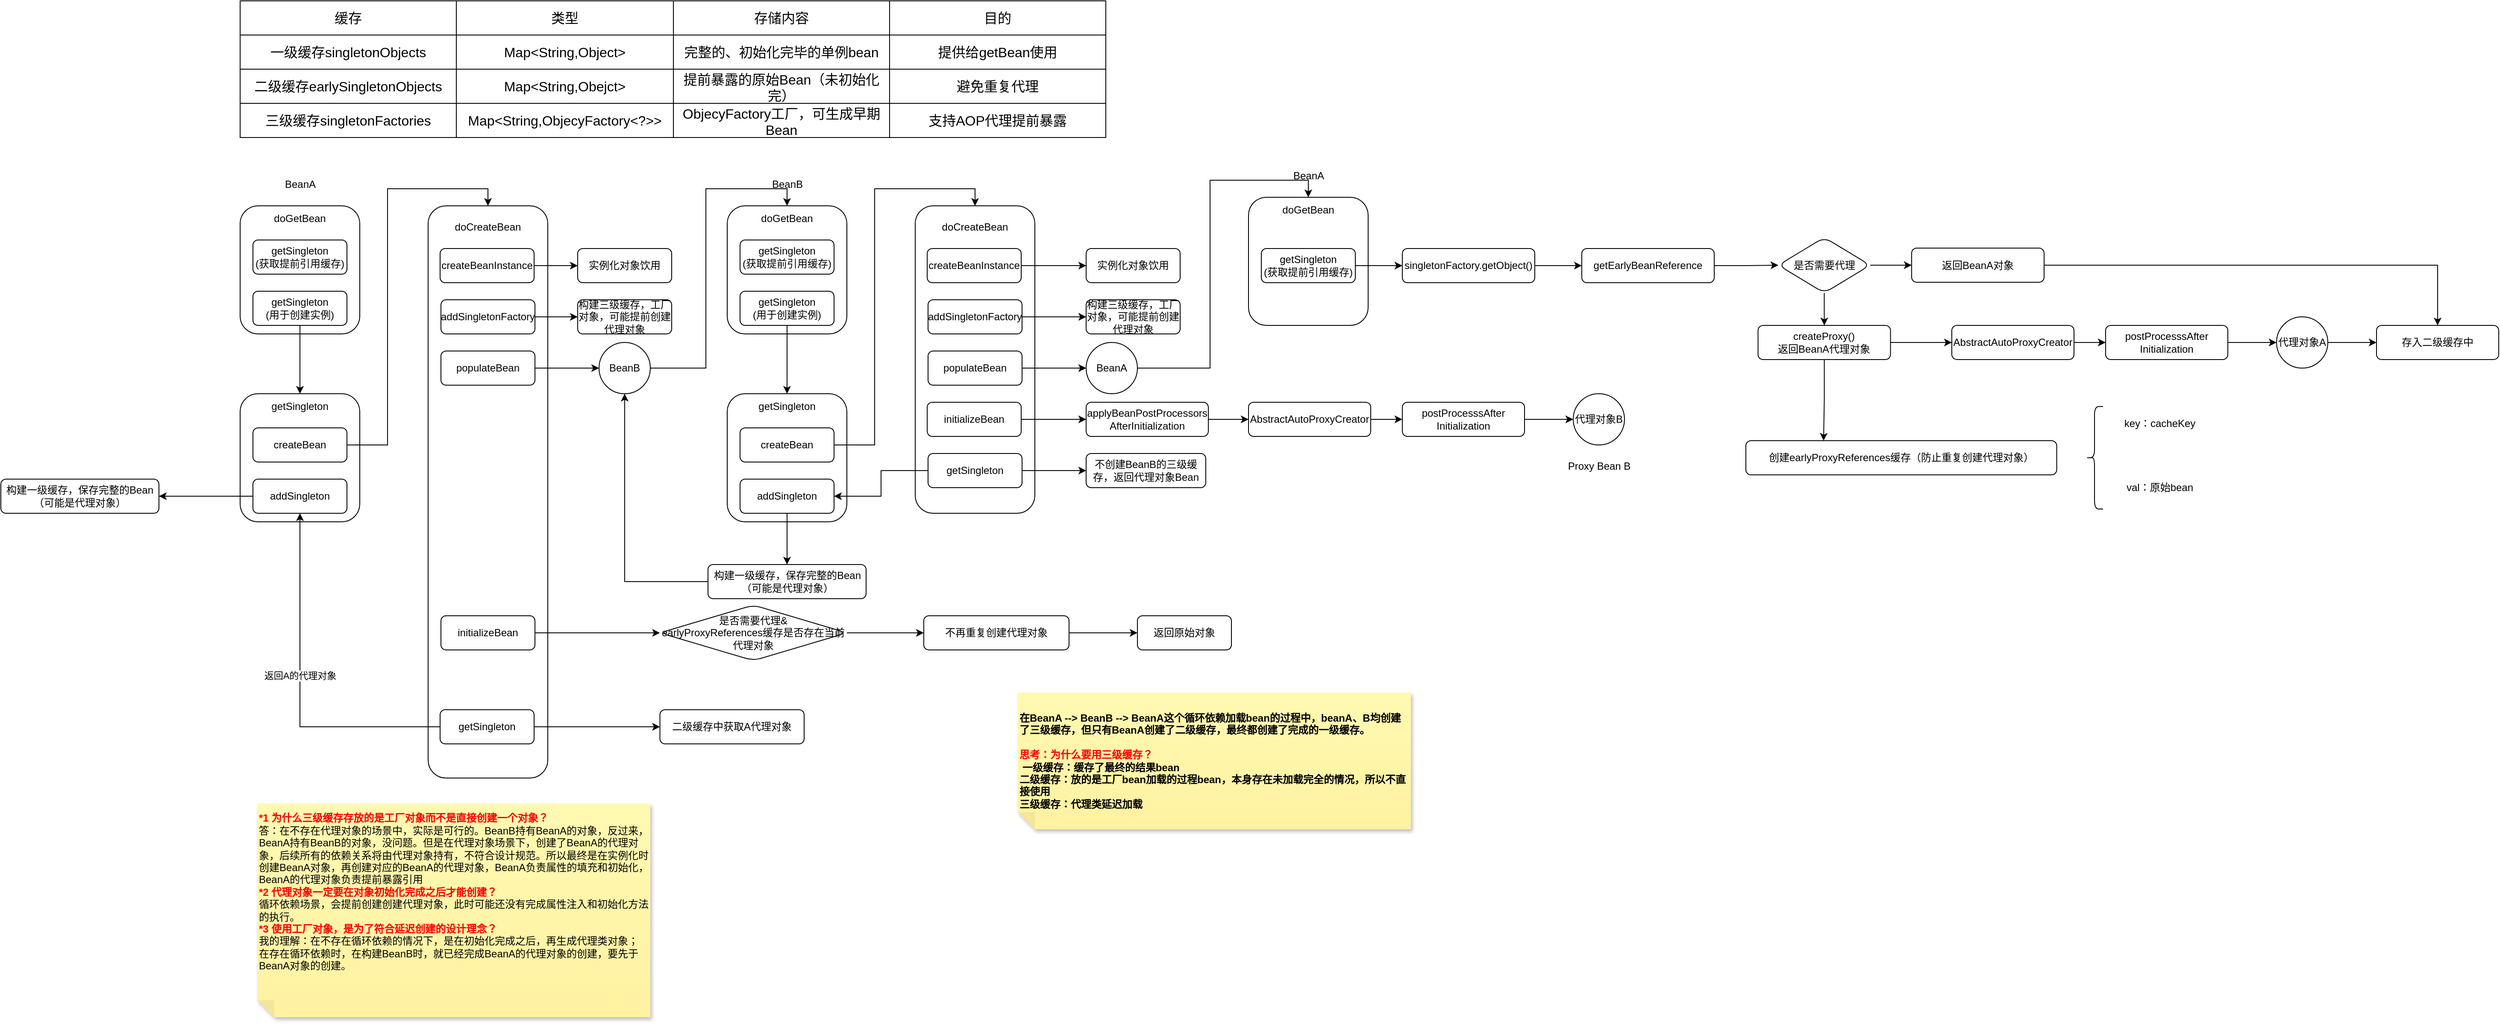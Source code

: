 <mxfile version="28.2.5">
  <diagram name="第 1 页" id="MxYUveqEEsxZKa1ENbec">
    <mxGraphModel dx="2929" dy="2547" grid="1" gridSize="10" guides="1" tooltips="1" connect="1" arrows="1" fold="1" page="1" pageScale="1" pageWidth="827" pageHeight="1169" math="0" shadow="0">
      <root>
        <mxCell id="0" />
        <mxCell id="1" parent="0" />
        <mxCell id="NbnKHTe4ZDs5BlGkGmJw-2" value="" style="rounded=1;whiteSpace=wrap;html=1;" vertex="1" parent="1">
          <mxGeometry x="180" y="100" width="140" height="150" as="geometry" />
        </mxCell>
        <mxCell id="NbnKHTe4ZDs5BlGkGmJw-3" value="doGetBean" style="text;html=1;align=center;verticalAlign=middle;whiteSpace=wrap;rounded=0;" vertex="1" parent="1">
          <mxGeometry x="220" y="100" width="60" height="30" as="geometry" />
        </mxCell>
        <mxCell id="NbnKHTe4ZDs5BlGkGmJw-4" value="getSingleton&lt;br&gt;(获取提前引用缓存)" style="rounded=1;whiteSpace=wrap;html=1;" vertex="1" parent="1">
          <mxGeometry x="195" y="140" width="110" height="40" as="geometry" />
        </mxCell>
        <mxCell id="NbnKHTe4ZDs5BlGkGmJw-33" style="edgeStyle=orthogonalEdgeStyle;rounded=0;orthogonalLoop=1;jettySize=auto;html=1;entryX=0.5;entryY=0;entryDx=0;entryDy=0;" edge="1" parent="1" source="NbnKHTe4ZDs5BlGkGmJw-5" target="NbnKHTe4ZDs5BlGkGmJw-7">
          <mxGeometry relative="1" as="geometry" />
        </mxCell>
        <mxCell id="NbnKHTe4ZDs5BlGkGmJw-5" value="getSingleton&lt;br&gt;(用于创建实例)" style="rounded=1;whiteSpace=wrap;html=1;" vertex="1" parent="1">
          <mxGeometry x="195" y="200" width="110" height="40" as="geometry" />
        </mxCell>
        <mxCell id="NbnKHTe4ZDs5BlGkGmJw-6" value="" style="rounded=1;whiteSpace=wrap;html=1;" vertex="1" parent="1">
          <mxGeometry x="180" y="320" width="140" height="150" as="geometry" />
        </mxCell>
        <mxCell id="NbnKHTe4ZDs5BlGkGmJw-7" value="getSingleton" style="text;html=1;align=center;verticalAlign=middle;whiteSpace=wrap;rounded=0;" vertex="1" parent="1">
          <mxGeometry x="220" y="320" width="60" height="30" as="geometry" />
        </mxCell>
        <mxCell id="NbnKHTe4ZDs5BlGkGmJw-32" style="edgeStyle=orthogonalEdgeStyle;rounded=0;orthogonalLoop=1;jettySize=auto;html=1;entryX=0.5;entryY=0;entryDx=0;entryDy=0;" edge="1" parent="1" source="NbnKHTe4ZDs5BlGkGmJw-8" target="NbnKHTe4ZDs5BlGkGmJw-10">
          <mxGeometry relative="1" as="geometry" />
        </mxCell>
        <mxCell id="NbnKHTe4ZDs5BlGkGmJw-8" value="createBean" style="rounded=1;whiteSpace=wrap;html=1;" vertex="1" parent="1">
          <mxGeometry x="195" y="360" width="110" height="40" as="geometry" />
        </mxCell>
        <mxCell id="NbnKHTe4ZDs5BlGkGmJw-30" style="edgeStyle=orthogonalEdgeStyle;rounded=0;orthogonalLoop=1;jettySize=auto;html=1;entryX=1;entryY=0.5;entryDx=0;entryDy=0;" edge="1" parent="1" source="NbnKHTe4ZDs5BlGkGmJw-9" target="NbnKHTe4ZDs5BlGkGmJw-153">
          <mxGeometry relative="1" as="geometry">
            <mxPoint x="250" y="520" as="targetPoint" />
          </mxGeometry>
        </mxCell>
        <mxCell id="NbnKHTe4ZDs5BlGkGmJw-9" value="addSingleton" style="rounded=1;whiteSpace=wrap;html=1;" vertex="1" parent="1">
          <mxGeometry x="195" y="420" width="110" height="40" as="geometry" />
        </mxCell>
        <mxCell id="NbnKHTe4ZDs5BlGkGmJw-10" value="" style="rounded=1;whiteSpace=wrap;html=1;" vertex="1" parent="1">
          <mxGeometry x="400" y="100" width="140" height="670" as="geometry" />
        </mxCell>
        <mxCell id="NbnKHTe4ZDs5BlGkGmJw-11" value="doCreateBean" style="text;html=1;align=center;verticalAlign=middle;whiteSpace=wrap;rounded=0;" vertex="1" parent="1">
          <mxGeometry x="420" y="110" width="100" height="30" as="geometry" />
        </mxCell>
        <mxCell id="NbnKHTe4ZDs5BlGkGmJw-24" value="" style="edgeStyle=orthogonalEdgeStyle;rounded=0;orthogonalLoop=1;jettySize=auto;html=1;" edge="1" parent="1" source="NbnKHTe4ZDs5BlGkGmJw-12" target="NbnKHTe4ZDs5BlGkGmJw-23">
          <mxGeometry relative="1" as="geometry" />
        </mxCell>
        <mxCell id="NbnKHTe4ZDs5BlGkGmJw-12" value="createBeanInstance" style="rounded=1;whiteSpace=wrap;html=1;" vertex="1" parent="1">
          <mxGeometry x="414" y="150" width="110" height="40" as="geometry" />
        </mxCell>
        <mxCell id="NbnKHTe4ZDs5BlGkGmJw-21" value="" style="edgeStyle=orthogonalEdgeStyle;rounded=0;orthogonalLoop=1;jettySize=auto;html=1;entryX=0;entryY=0.5;entryDx=0;entryDy=0;" edge="1" parent="1" source="NbnKHTe4ZDs5BlGkGmJw-13" target="NbnKHTe4ZDs5BlGkGmJw-22">
          <mxGeometry relative="1" as="geometry">
            <mxPoint x="610" y="230" as="targetPoint" />
          </mxGeometry>
        </mxCell>
        <mxCell id="NbnKHTe4ZDs5BlGkGmJw-13" value="addSingletonFactory" style="rounded=1;whiteSpace=wrap;html=1;" vertex="1" parent="1">
          <mxGeometry x="415" y="210" width="110" height="40" as="geometry" />
        </mxCell>
        <mxCell id="NbnKHTe4ZDs5BlGkGmJw-17" style="edgeStyle=orthogonalEdgeStyle;rounded=0;orthogonalLoop=1;jettySize=auto;html=1;" edge="1" parent="1" source="NbnKHTe4ZDs5BlGkGmJw-14">
          <mxGeometry relative="1" as="geometry">
            <mxPoint x="600" y="290" as="targetPoint" />
          </mxGeometry>
        </mxCell>
        <mxCell id="NbnKHTe4ZDs5BlGkGmJw-14" value="populateBean" style="rounded=1;whiteSpace=wrap;html=1;" vertex="1" parent="1">
          <mxGeometry x="415" y="270" width="110" height="40" as="geometry" />
        </mxCell>
        <mxCell id="NbnKHTe4ZDs5BlGkGmJw-156" style="edgeStyle=orthogonalEdgeStyle;rounded=0;orthogonalLoop=1;jettySize=auto;html=1;entryX=0;entryY=0.5;entryDx=0;entryDy=0;" edge="1" parent="1" source="NbnKHTe4ZDs5BlGkGmJw-15" target="NbnKHTe4ZDs5BlGkGmJw-162">
          <mxGeometry relative="1" as="geometry">
            <mxPoint x="590" y="700" as="targetPoint" />
          </mxGeometry>
        </mxCell>
        <mxCell id="NbnKHTe4ZDs5BlGkGmJw-15" value="initializeBean" style="rounded=1;whiteSpace=wrap;html=1;" vertex="1" parent="1">
          <mxGeometry x="415" y="580" width="110" height="40" as="geometry" />
        </mxCell>
        <mxCell id="NbnKHTe4ZDs5BlGkGmJw-28" value="" style="edgeStyle=orthogonalEdgeStyle;rounded=0;orthogonalLoop=1;jettySize=auto;html=1;entryX=0;entryY=0.5;entryDx=0;entryDy=0;" edge="1" parent="1" source="NbnKHTe4ZDs5BlGkGmJw-16" target="NbnKHTe4ZDs5BlGkGmJw-166">
          <mxGeometry relative="1" as="geometry">
            <mxPoint x="670" y="710" as="targetPoint" />
          </mxGeometry>
        </mxCell>
        <mxCell id="NbnKHTe4ZDs5BlGkGmJw-169" style="edgeStyle=orthogonalEdgeStyle;rounded=0;orthogonalLoop=1;jettySize=auto;html=1;entryX=0.5;entryY=1;entryDx=0;entryDy=0;" edge="1" parent="1" source="NbnKHTe4ZDs5BlGkGmJw-16" target="NbnKHTe4ZDs5BlGkGmJw-9">
          <mxGeometry relative="1" as="geometry" />
        </mxCell>
        <mxCell id="NbnKHTe4ZDs5BlGkGmJw-170" value="返回A的代理对象" style="edgeLabel;html=1;align=center;verticalAlign=middle;resizable=0;points=[];" vertex="1" connectable="0" parent="NbnKHTe4ZDs5BlGkGmJw-169">
          <mxGeometry x="0.227" relative="1" as="geometry">
            <mxPoint y="30" as="offset" />
          </mxGeometry>
        </mxCell>
        <mxCell id="NbnKHTe4ZDs5BlGkGmJw-16" value="getSingleton" style="rounded=1;whiteSpace=wrap;html=1;" vertex="1" parent="1">
          <mxGeometry x="414" y="690" width="110" height="40" as="geometry" />
        </mxCell>
        <mxCell id="NbnKHTe4ZDs5BlGkGmJw-40" style="edgeStyle=orthogonalEdgeStyle;rounded=0;orthogonalLoop=1;jettySize=auto;html=1;entryX=0.5;entryY=0;entryDx=0;entryDy=0;" edge="1" parent="1" source="NbnKHTe4ZDs5BlGkGmJw-18" target="NbnKHTe4ZDs5BlGkGmJw-62">
          <mxGeometry relative="1" as="geometry">
            <mxPoint x="717" y="290" as="targetPoint" />
          </mxGeometry>
        </mxCell>
        <mxCell id="NbnKHTe4ZDs5BlGkGmJw-18" value="BeanB" style="ellipse;whiteSpace=wrap;html=1;aspect=fixed;" vertex="1" parent="1">
          <mxGeometry x="600" y="260" width="60" height="60" as="geometry" />
        </mxCell>
        <mxCell id="NbnKHTe4ZDs5BlGkGmJw-22" value="构建三级缓存，工厂对象，可能提前创建代理对象" style="rounded=1;whiteSpace=wrap;html=1;" vertex="1" parent="1">
          <mxGeometry x="575" y="210" width="110" height="40" as="geometry" />
        </mxCell>
        <mxCell id="NbnKHTe4ZDs5BlGkGmJw-23" value="实例化对象饮用" style="rounded=1;whiteSpace=wrap;html=1;" vertex="1" parent="1">
          <mxGeometry x="575" y="150" width="110" height="40" as="geometry" />
        </mxCell>
        <mxCell id="NbnKHTe4ZDs5BlGkGmJw-34" value="BeanA" style="text;html=1;align=center;verticalAlign=middle;resizable=0;points=[];autosize=1;strokeColor=none;fillColor=none;" vertex="1" parent="1">
          <mxGeometry x="220" y="60" width="60" height="30" as="geometry" />
        </mxCell>
        <mxCell id="NbnKHTe4ZDs5BlGkGmJw-38" value="&lt;font style=&quot;color: rgb(255, 0, 0);&quot;&gt;&lt;b&gt;*1 为什么三级缓存存放的是工厂对象而不是直接创建一个对象？&lt;/b&gt;&lt;/font&gt;&lt;div style=&quot;&quot;&gt;答：在不存在代理对象的场景中，实际是可行的。BeanB持有BeanA的对象，反过来，BeanA持有BeanB的对象，没问题。但是在代理对象场景下，创建了BeanA的代理对象，后续所有的依赖关系将由代理对象持有，不符合设计规范。所以最终是在实例化时创建BeanA对象，再创建对应的BeanA的代理对象，BeanA负责属性的填充和初始化，BeanA的代理对象负责提前暴露引用&lt;/div&gt;&lt;div style=&quot;&quot;&gt;&lt;b&gt;&lt;font style=&quot;color: rgb(255, 0, 0);&quot;&gt;*2 代理对象一定要在对象初始化完成之后才能创建？&lt;/font&gt;&lt;/b&gt;&lt;/div&gt;&lt;div style=&quot;&quot;&gt;&lt;font style=&quot;color: rgb(0, 0, 0);&quot;&gt;循环依赖场景，会提前创建创建代理对象，此时可能还没有完成属性注入和初始化方法的执行。&lt;/font&gt;&lt;/div&gt;&lt;div style=&quot;&quot;&gt;&lt;b&gt;&lt;font style=&quot;color: rgb(255, 0, 0);&quot;&gt;*3 使用工厂对象，是为了符合延迟创建的设计理念？&lt;/font&gt;&lt;/b&gt;&lt;/div&gt;&lt;div style=&quot;&quot;&gt;我的理解：在不存在循环依赖的情况下，是在初始化完成之后，再生成代理类对象；&lt;/div&gt;&lt;div style=&quot;&quot;&gt;在存在循环依赖时，在构建BeanB时，就已经完成BeanA的代理对象的创建，要先于BeanA对象的创建。&lt;/div&gt;&lt;div style=&quot;&quot;&gt;&lt;br&gt;&lt;/div&gt;&lt;div style=&quot;&quot;&gt;&lt;br&gt;&lt;/div&gt;&lt;div style=&quot;&quot;&gt;&lt;br&gt;&lt;/div&gt;" style="shape=note;whiteSpace=wrap;html=1;backgroundOutline=1;fontColor=#000000;darkOpacity=0.05;fillColor=#FFF9B2;strokeColor=none;fillStyle=solid;direction=west;gradientDirection=north;gradientColor=#FFF2A1;shadow=1;size=20;pointerEvents=1;align=left;" vertex="1" parent="1">
          <mxGeometry x="200" y="800" width="460" height="250" as="geometry" />
        </mxCell>
        <mxCell id="NbnKHTe4ZDs5BlGkGmJw-61" value="" style="rounded=1;whiteSpace=wrap;html=1;" vertex="1" parent="1">
          <mxGeometry x="750" y="100" width="140" height="150" as="geometry" />
        </mxCell>
        <mxCell id="NbnKHTe4ZDs5BlGkGmJw-62" value="doGetBean" style="text;html=1;align=center;verticalAlign=middle;whiteSpace=wrap;rounded=0;" vertex="1" parent="1">
          <mxGeometry x="790" y="100" width="60" height="30" as="geometry" />
        </mxCell>
        <mxCell id="NbnKHTe4ZDs5BlGkGmJw-63" value="getSingleton&lt;br&gt;(获取提前引用缓存)" style="rounded=1;whiteSpace=wrap;html=1;" vertex="1" parent="1">
          <mxGeometry x="765" y="140" width="110" height="40" as="geometry" />
        </mxCell>
        <mxCell id="NbnKHTe4ZDs5BlGkGmJw-64" style="edgeStyle=orthogonalEdgeStyle;rounded=0;orthogonalLoop=1;jettySize=auto;html=1;entryX=0.5;entryY=0;entryDx=0;entryDy=0;" edge="1" parent="1" source="NbnKHTe4ZDs5BlGkGmJw-65" target="NbnKHTe4ZDs5BlGkGmJw-67">
          <mxGeometry relative="1" as="geometry" />
        </mxCell>
        <mxCell id="NbnKHTe4ZDs5BlGkGmJw-65" value="getSingleton&lt;br&gt;(用于创建实例)" style="rounded=1;whiteSpace=wrap;html=1;" vertex="1" parent="1">
          <mxGeometry x="765" y="200" width="110" height="40" as="geometry" />
        </mxCell>
        <mxCell id="NbnKHTe4ZDs5BlGkGmJw-66" value="" style="rounded=1;whiteSpace=wrap;html=1;" vertex="1" parent="1">
          <mxGeometry x="750" y="320" width="140" height="150" as="geometry" />
        </mxCell>
        <mxCell id="NbnKHTe4ZDs5BlGkGmJw-67" value="getSingleton" style="text;html=1;align=center;verticalAlign=middle;whiteSpace=wrap;rounded=0;" vertex="1" parent="1">
          <mxGeometry x="790" y="320" width="60" height="30" as="geometry" />
        </mxCell>
        <mxCell id="NbnKHTe4ZDs5BlGkGmJw-68" style="edgeStyle=orthogonalEdgeStyle;rounded=0;orthogonalLoop=1;jettySize=auto;html=1;entryX=0.5;entryY=0;entryDx=0;entryDy=0;" edge="1" parent="1" source="NbnKHTe4ZDs5BlGkGmJw-69" target="NbnKHTe4ZDs5BlGkGmJw-72">
          <mxGeometry relative="1" as="geometry" />
        </mxCell>
        <mxCell id="NbnKHTe4ZDs5BlGkGmJw-69" value="createBean" style="rounded=1;whiteSpace=wrap;html=1;" vertex="1" parent="1">
          <mxGeometry x="765" y="360" width="110" height="40" as="geometry" />
        </mxCell>
        <mxCell id="NbnKHTe4ZDs5BlGkGmJw-70" style="edgeStyle=orthogonalEdgeStyle;rounded=0;orthogonalLoop=1;jettySize=auto;html=1;entryX=0.5;entryY=0;entryDx=0;entryDy=0;" edge="1" parent="1" source="NbnKHTe4ZDs5BlGkGmJw-71" target="NbnKHTe4ZDs5BlGkGmJw-91">
          <mxGeometry relative="1" as="geometry">
            <mxPoint x="820" y="510" as="targetPoint" />
          </mxGeometry>
        </mxCell>
        <mxCell id="NbnKHTe4ZDs5BlGkGmJw-71" value="addSingleton" style="rounded=1;whiteSpace=wrap;html=1;" vertex="1" parent="1">
          <mxGeometry x="765" y="420" width="110" height="40" as="geometry" />
        </mxCell>
        <mxCell id="NbnKHTe4ZDs5BlGkGmJw-72" value="" style="rounded=1;whiteSpace=wrap;html=1;" vertex="1" parent="1">
          <mxGeometry x="970" y="100" width="140" height="360" as="geometry" />
        </mxCell>
        <mxCell id="NbnKHTe4ZDs5BlGkGmJw-73" value="doCreateBean" style="text;html=1;align=center;verticalAlign=middle;whiteSpace=wrap;rounded=0;" vertex="1" parent="1">
          <mxGeometry x="990" y="110" width="100" height="30" as="geometry" />
        </mxCell>
        <mxCell id="NbnKHTe4ZDs5BlGkGmJw-74" value="" style="edgeStyle=orthogonalEdgeStyle;rounded=0;orthogonalLoop=1;jettySize=auto;html=1;" edge="1" parent="1" source="NbnKHTe4ZDs5BlGkGmJw-75" target="NbnKHTe4ZDs5BlGkGmJw-88">
          <mxGeometry relative="1" as="geometry" />
        </mxCell>
        <mxCell id="NbnKHTe4ZDs5BlGkGmJw-75" value="createBeanInstance" style="rounded=1;whiteSpace=wrap;html=1;" vertex="1" parent="1">
          <mxGeometry x="984" y="150" width="110" height="40" as="geometry" />
        </mxCell>
        <mxCell id="NbnKHTe4ZDs5BlGkGmJw-76" value="" style="edgeStyle=orthogonalEdgeStyle;rounded=0;orthogonalLoop=1;jettySize=auto;html=1;entryX=0;entryY=0.5;entryDx=0;entryDy=0;" edge="1" parent="1" source="NbnKHTe4ZDs5BlGkGmJw-77" target="NbnKHTe4ZDs5BlGkGmJw-87">
          <mxGeometry relative="1" as="geometry">
            <mxPoint x="1180" y="230" as="targetPoint" />
          </mxGeometry>
        </mxCell>
        <mxCell id="NbnKHTe4ZDs5BlGkGmJw-77" value="addSingletonFactory" style="rounded=1;whiteSpace=wrap;html=1;" vertex="1" parent="1">
          <mxGeometry x="985" y="210" width="110" height="40" as="geometry" />
        </mxCell>
        <mxCell id="NbnKHTe4ZDs5BlGkGmJw-78" style="edgeStyle=orthogonalEdgeStyle;rounded=0;orthogonalLoop=1;jettySize=auto;html=1;" edge="1" parent="1" source="NbnKHTe4ZDs5BlGkGmJw-79">
          <mxGeometry relative="1" as="geometry">
            <mxPoint x="1170" y="290" as="targetPoint" />
          </mxGeometry>
        </mxCell>
        <mxCell id="NbnKHTe4ZDs5BlGkGmJw-79" value="populateBean" style="rounded=1;whiteSpace=wrap;html=1;" vertex="1" parent="1">
          <mxGeometry x="985" y="270" width="110" height="40" as="geometry" />
        </mxCell>
        <mxCell id="NbnKHTe4ZDs5BlGkGmJw-80" value="" style="edgeStyle=orthogonalEdgeStyle;rounded=0;orthogonalLoop=1;jettySize=auto;html=1;entryX=0;entryY=0.5;entryDx=0;entryDy=0;" edge="1" parent="1" source="NbnKHTe4ZDs5BlGkGmJw-81" target="NbnKHTe4ZDs5BlGkGmJw-146">
          <mxGeometry relative="1" as="geometry">
            <mxPoint x="1150" y="350" as="targetPoint" />
          </mxGeometry>
        </mxCell>
        <mxCell id="NbnKHTe4ZDs5BlGkGmJw-81" value="initializeBean" style="rounded=1;whiteSpace=wrap;html=1;" vertex="1" parent="1">
          <mxGeometry x="984" y="330" width="110" height="40" as="geometry" />
        </mxCell>
        <mxCell id="NbnKHTe4ZDs5BlGkGmJw-82" value="" style="edgeStyle=orthogonalEdgeStyle;rounded=0;orthogonalLoop=1;jettySize=auto;html=1;" edge="1" parent="1" source="NbnKHTe4ZDs5BlGkGmJw-84" target="NbnKHTe4ZDs5BlGkGmJw-90">
          <mxGeometry relative="1" as="geometry" />
        </mxCell>
        <mxCell id="NbnKHTe4ZDs5BlGkGmJw-83" style="edgeStyle=orthogonalEdgeStyle;rounded=0;orthogonalLoop=1;jettySize=auto;html=1;entryX=1;entryY=0.5;entryDx=0;entryDy=0;" edge="1" parent="1" source="NbnKHTe4ZDs5BlGkGmJw-84" target="NbnKHTe4ZDs5BlGkGmJw-71">
          <mxGeometry relative="1" as="geometry" />
        </mxCell>
        <mxCell id="NbnKHTe4ZDs5BlGkGmJw-84" value="getSingleton" style="rounded=1;whiteSpace=wrap;html=1;" vertex="1" parent="1">
          <mxGeometry x="985" y="390" width="110" height="40" as="geometry" />
        </mxCell>
        <mxCell id="NbnKHTe4ZDs5BlGkGmJw-85" style="edgeStyle=orthogonalEdgeStyle;rounded=0;orthogonalLoop=1;jettySize=auto;html=1;entryX=0.5;entryY=0;entryDx=0;entryDy=0;" edge="1" parent="1" source="NbnKHTe4ZDs5BlGkGmJw-86" target="NbnKHTe4ZDs5BlGkGmJw-94">
          <mxGeometry relative="1" as="geometry">
            <mxPoint x="1287" y="290" as="targetPoint" />
          </mxGeometry>
        </mxCell>
        <mxCell id="NbnKHTe4ZDs5BlGkGmJw-86" value="BeanA" style="ellipse;whiteSpace=wrap;html=1;aspect=fixed;" vertex="1" parent="1">
          <mxGeometry x="1170" y="260" width="60" height="60" as="geometry" />
        </mxCell>
        <mxCell id="NbnKHTe4ZDs5BlGkGmJw-87" value="构建三级缓存，工厂对象，可能提前创建代理对象" style="rounded=1;whiteSpace=wrap;html=1;" vertex="1" parent="1">
          <mxGeometry x="1170" y="210" width="110" height="40" as="geometry" />
        </mxCell>
        <mxCell id="NbnKHTe4ZDs5BlGkGmJw-88" value="实例化对象饮用" style="rounded=1;whiteSpace=wrap;html=1;" vertex="1" parent="1">
          <mxGeometry x="1170" y="150" width="110" height="40" as="geometry" />
        </mxCell>
        <mxCell id="NbnKHTe4ZDs5BlGkGmJw-90" value="不创建BeanB的三级缓存，返回代理对象Bean" style="rounded=1;whiteSpace=wrap;html=1;" vertex="1" parent="1">
          <mxGeometry x="1170" y="390" width="140" height="40" as="geometry" />
        </mxCell>
        <mxCell id="NbnKHTe4ZDs5BlGkGmJw-155" style="edgeStyle=orthogonalEdgeStyle;rounded=0;orthogonalLoop=1;jettySize=auto;html=1;entryX=0.5;entryY=1;entryDx=0;entryDy=0;" edge="1" parent="1" source="NbnKHTe4ZDs5BlGkGmJw-91" target="NbnKHTe4ZDs5BlGkGmJw-18">
          <mxGeometry relative="1" as="geometry" />
        </mxCell>
        <mxCell id="NbnKHTe4ZDs5BlGkGmJw-91" value="构建一级缓存，保存完整的Bean（可能是代理对象）" style="rounded=1;whiteSpace=wrap;html=1;" vertex="1" parent="1">
          <mxGeometry x="727.5" y="520" width="185" height="40" as="geometry" />
        </mxCell>
        <mxCell id="NbnKHTe4ZDs5BlGkGmJw-92" value="BeanB" style="text;html=1;align=center;verticalAlign=middle;resizable=0;points=[];autosize=1;strokeColor=none;fillColor=none;" vertex="1" parent="1">
          <mxGeometry x="790" y="60" width="60" height="30" as="geometry" />
        </mxCell>
        <mxCell id="NbnKHTe4ZDs5BlGkGmJw-93" value="" style="rounded=1;whiteSpace=wrap;html=1;" vertex="1" parent="1">
          <mxGeometry x="1360" y="90" width="140" height="150" as="geometry" />
        </mxCell>
        <mxCell id="NbnKHTe4ZDs5BlGkGmJw-94" value="doGetBean" style="text;html=1;align=center;verticalAlign=middle;whiteSpace=wrap;rounded=0;" vertex="1" parent="1">
          <mxGeometry x="1400" y="90" width="60" height="30" as="geometry" />
        </mxCell>
        <mxCell id="NbnKHTe4ZDs5BlGkGmJw-99" value="" style="edgeStyle=orthogonalEdgeStyle;rounded=0;orthogonalLoop=1;jettySize=auto;html=1;" edge="1" parent="1" source="NbnKHTe4ZDs5BlGkGmJw-95" target="NbnKHTe4ZDs5BlGkGmJw-98">
          <mxGeometry relative="1" as="geometry" />
        </mxCell>
        <mxCell id="NbnKHTe4ZDs5BlGkGmJw-95" value="getSingleton&lt;br&gt;(获取提前引用缓存)" style="rounded=1;whiteSpace=wrap;html=1;" vertex="1" parent="1">
          <mxGeometry x="1375" y="150" width="110" height="40" as="geometry" />
        </mxCell>
        <mxCell id="NbnKHTe4ZDs5BlGkGmJw-97" value="BeanA" style="text;html=1;align=center;verticalAlign=middle;resizable=0;points=[];autosize=1;strokeColor=none;fillColor=none;" vertex="1" parent="1">
          <mxGeometry x="1400" y="50" width="60" height="30" as="geometry" />
        </mxCell>
        <mxCell id="NbnKHTe4ZDs5BlGkGmJw-126" value="" style="edgeStyle=orthogonalEdgeStyle;rounded=0;orthogonalLoop=1;jettySize=auto;html=1;" edge="1" parent="1" source="NbnKHTe4ZDs5BlGkGmJw-98" target="NbnKHTe4ZDs5BlGkGmJw-125">
          <mxGeometry relative="1" as="geometry" />
        </mxCell>
        <mxCell id="NbnKHTe4ZDs5BlGkGmJw-98" value="singletonFactory.getObject()" style="rounded=1;whiteSpace=wrap;html=1;" vertex="1" parent="1">
          <mxGeometry x="1540" y="150" width="155" height="40" as="geometry" />
        </mxCell>
        <mxCell id="NbnKHTe4ZDs5BlGkGmJw-101" value="" style="shape=table;startSize=0;container=1;collapsible=0;childLayout=tableLayout;fontSize=16;" vertex="1" parent="1">
          <mxGeometry x="180" y="-140" width="1013" height="160" as="geometry" />
        </mxCell>
        <mxCell id="NbnKHTe4ZDs5BlGkGmJw-102" value="" style="shape=tableRow;horizontal=0;startSize=0;swimlaneHead=0;swimlaneBody=0;strokeColor=inherit;top=0;left=0;bottom=0;right=0;collapsible=0;dropTarget=0;fillColor=none;points=[[0,0.5],[1,0.5]];portConstraint=eastwest;fontSize=16;" vertex="1" parent="NbnKHTe4ZDs5BlGkGmJw-101">
          <mxGeometry width="1013" height="40" as="geometry" />
        </mxCell>
        <mxCell id="NbnKHTe4ZDs5BlGkGmJw-103" value="缓存" style="shape=partialRectangle;html=1;whiteSpace=wrap;connectable=0;strokeColor=inherit;overflow=hidden;fillColor=none;top=0;left=0;bottom=0;right=0;pointerEvents=1;fontSize=16;" vertex="1" parent="NbnKHTe4ZDs5BlGkGmJw-102">
          <mxGeometry width="253" height="40" as="geometry">
            <mxRectangle width="253" height="40" as="alternateBounds" />
          </mxGeometry>
        </mxCell>
        <mxCell id="NbnKHTe4ZDs5BlGkGmJw-104" value="类型" style="shape=partialRectangle;html=1;whiteSpace=wrap;connectable=0;strokeColor=inherit;overflow=hidden;fillColor=none;top=0;left=0;bottom=0;right=0;pointerEvents=1;fontSize=16;" vertex="1" parent="NbnKHTe4ZDs5BlGkGmJw-102">
          <mxGeometry x="253" width="254" height="40" as="geometry">
            <mxRectangle width="254" height="40" as="alternateBounds" />
          </mxGeometry>
        </mxCell>
        <mxCell id="NbnKHTe4ZDs5BlGkGmJw-105" value="存储内容" style="shape=partialRectangle;html=1;whiteSpace=wrap;connectable=0;strokeColor=inherit;overflow=hidden;fillColor=none;top=0;left=0;bottom=0;right=0;pointerEvents=1;fontSize=16;" vertex="1" parent="NbnKHTe4ZDs5BlGkGmJw-102">
          <mxGeometry x="507" width="253" height="40" as="geometry">
            <mxRectangle width="253" height="40" as="alternateBounds" />
          </mxGeometry>
        </mxCell>
        <mxCell id="NbnKHTe4ZDs5BlGkGmJw-117" value="目的" style="shape=partialRectangle;html=1;whiteSpace=wrap;connectable=0;strokeColor=inherit;overflow=hidden;fillColor=none;top=0;left=0;bottom=0;right=0;pointerEvents=1;fontSize=16;" vertex="1" parent="NbnKHTe4ZDs5BlGkGmJw-102">
          <mxGeometry x="760" width="253" height="40" as="geometry">
            <mxRectangle width="253" height="40" as="alternateBounds" />
          </mxGeometry>
        </mxCell>
        <mxCell id="NbnKHTe4ZDs5BlGkGmJw-106" value="" style="shape=tableRow;horizontal=0;startSize=0;swimlaneHead=0;swimlaneBody=0;strokeColor=inherit;top=0;left=0;bottom=0;right=0;collapsible=0;dropTarget=0;fillColor=none;points=[[0,0.5],[1,0.5]];portConstraint=eastwest;fontSize=16;" vertex="1" parent="NbnKHTe4ZDs5BlGkGmJw-101">
          <mxGeometry y="40" width="1013" height="40" as="geometry" />
        </mxCell>
        <mxCell id="NbnKHTe4ZDs5BlGkGmJw-107" value="一级缓存singletonObjects" style="shape=partialRectangle;html=1;whiteSpace=wrap;connectable=0;strokeColor=inherit;overflow=hidden;fillColor=none;top=0;left=0;bottom=0;right=0;pointerEvents=1;fontSize=16;" vertex="1" parent="NbnKHTe4ZDs5BlGkGmJw-106">
          <mxGeometry width="253" height="40" as="geometry">
            <mxRectangle width="253" height="40" as="alternateBounds" />
          </mxGeometry>
        </mxCell>
        <mxCell id="NbnKHTe4ZDs5BlGkGmJw-108" value="Map&amp;lt;String,Object&amp;gt;" style="shape=partialRectangle;html=1;whiteSpace=wrap;connectable=0;strokeColor=inherit;overflow=hidden;fillColor=none;top=0;left=0;bottom=0;right=0;pointerEvents=1;fontSize=16;" vertex="1" parent="NbnKHTe4ZDs5BlGkGmJw-106">
          <mxGeometry x="253" width="254" height="40" as="geometry">
            <mxRectangle width="254" height="40" as="alternateBounds" />
          </mxGeometry>
        </mxCell>
        <mxCell id="NbnKHTe4ZDs5BlGkGmJw-109" value="完整的、初始化完毕的单例bean" style="shape=partialRectangle;html=1;whiteSpace=wrap;connectable=0;strokeColor=inherit;overflow=hidden;fillColor=none;top=0;left=0;bottom=0;right=0;pointerEvents=1;fontSize=16;" vertex="1" parent="NbnKHTe4ZDs5BlGkGmJw-106">
          <mxGeometry x="507" width="253" height="40" as="geometry">
            <mxRectangle width="253" height="40" as="alternateBounds" />
          </mxGeometry>
        </mxCell>
        <mxCell id="NbnKHTe4ZDs5BlGkGmJw-118" value="提供给getBean使用" style="shape=partialRectangle;html=1;whiteSpace=wrap;connectable=0;strokeColor=inherit;overflow=hidden;fillColor=none;top=0;left=0;bottom=0;right=0;pointerEvents=1;fontSize=16;" vertex="1" parent="NbnKHTe4ZDs5BlGkGmJw-106">
          <mxGeometry x="760" width="253" height="40" as="geometry">
            <mxRectangle width="253" height="40" as="alternateBounds" />
          </mxGeometry>
        </mxCell>
        <mxCell id="NbnKHTe4ZDs5BlGkGmJw-110" value="" style="shape=tableRow;horizontal=0;startSize=0;swimlaneHead=0;swimlaneBody=0;strokeColor=inherit;top=0;left=0;bottom=0;right=0;collapsible=0;dropTarget=0;fillColor=none;points=[[0,0.5],[1,0.5]];portConstraint=eastwest;fontSize=16;" vertex="1" parent="NbnKHTe4ZDs5BlGkGmJw-101">
          <mxGeometry y="80" width="1013" height="40" as="geometry" />
        </mxCell>
        <mxCell id="NbnKHTe4ZDs5BlGkGmJw-111" value="二级缓存earlySingletonObjects" style="shape=partialRectangle;html=1;whiteSpace=wrap;connectable=0;strokeColor=inherit;overflow=hidden;fillColor=none;top=0;left=0;bottom=0;right=0;pointerEvents=1;fontSize=16;" vertex="1" parent="NbnKHTe4ZDs5BlGkGmJw-110">
          <mxGeometry width="253" height="40" as="geometry">
            <mxRectangle width="253" height="40" as="alternateBounds" />
          </mxGeometry>
        </mxCell>
        <mxCell id="NbnKHTe4ZDs5BlGkGmJw-112" value="Map&amp;lt;String,Obejct&amp;gt;" style="shape=partialRectangle;html=1;whiteSpace=wrap;connectable=0;strokeColor=inherit;overflow=hidden;fillColor=none;top=0;left=0;bottom=0;right=0;pointerEvents=1;fontSize=16;" vertex="1" parent="NbnKHTe4ZDs5BlGkGmJw-110">
          <mxGeometry x="253" width="254" height="40" as="geometry">
            <mxRectangle width="254" height="40" as="alternateBounds" />
          </mxGeometry>
        </mxCell>
        <mxCell id="NbnKHTe4ZDs5BlGkGmJw-113" value="提前暴露的原始Bean（未初始化完）" style="shape=partialRectangle;html=1;whiteSpace=wrap;connectable=0;strokeColor=inherit;overflow=hidden;fillColor=none;top=0;left=0;bottom=0;right=0;pointerEvents=1;fontSize=16;" vertex="1" parent="NbnKHTe4ZDs5BlGkGmJw-110">
          <mxGeometry x="507" width="253" height="40" as="geometry">
            <mxRectangle width="253" height="40" as="alternateBounds" />
          </mxGeometry>
        </mxCell>
        <mxCell id="NbnKHTe4ZDs5BlGkGmJw-119" value="避免重复代理" style="shape=partialRectangle;html=1;whiteSpace=wrap;connectable=0;strokeColor=inherit;overflow=hidden;fillColor=none;top=0;left=0;bottom=0;right=0;pointerEvents=1;fontSize=16;" vertex="1" parent="NbnKHTe4ZDs5BlGkGmJw-110">
          <mxGeometry x="760" width="253" height="40" as="geometry">
            <mxRectangle width="253" height="40" as="alternateBounds" />
          </mxGeometry>
        </mxCell>
        <mxCell id="NbnKHTe4ZDs5BlGkGmJw-120" style="shape=tableRow;horizontal=0;startSize=0;swimlaneHead=0;swimlaneBody=0;strokeColor=inherit;top=0;left=0;bottom=0;right=0;collapsible=0;dropTarget=0;fillColor=none;points=[[0,0.5],[1,0.5]];portConstraint=eastwest;fontSize=16;" vertex="1" parent="NbnKHTe4ZDs5BlGkGmJw-101">
          <mxGeometry y="120" width="1013" height="40" as="geometry" />
        </mxCell>
        <mxCell id="NbnKHTe4ZDs5BlGkGmJw-121" value="三级缓存singletonFactories" style="shape=partialRectangle;html=1;whiteSpace=wrap;connectable=0;strokeColor=inherit;overflow=hidden;fillColor=none;top=0;left=0;bottom=0;right=0;pointerEvents=1;fontSize=16;" vertex="1" parent="NbnKHTe4ZDs5BlGkGmJw-120">
          <mxGeometry width="253" height="40" as="geometry">
            <mxRectangle width="253" height="40" as="alternateBounds" />
          </mxGeometry>
        </mxCell>
        <mxCell id="NbnKHTe4ZDs5BlGkGmJw-122" value="Map&amp;lt;String,ObjecyFactory&amp;lt;?&amp;gt;&amp;gt;" style="shape=partialRectangle;html=1;whiteSpace=wrap;connectable=0;strokeColor=inherit;overflow=hidden;fillColor=none;top=0;left=0;bottom=0;right=0;pointerEvents=1;fontSize=16;" vertex="1" parent="NbnKHTe4ZDs5BlGkGmJw-120">
          <mxGeometry x="253" width="254" height="40" as="geometry">
            <mxRectangle width="254" height="40" as="alternateBounds" />
          </mxGeometry>
        </mxCell>
        <mxCell id="NbnKHTe4ZDs5BlGkGmJw-123" value="ObjecyFactory工厂，可生成早期Bean" style="shape=partialRectangle;html=1;whiteSpace=wrap;connectable=0;strokeColor=inherit;overflow=hidden;fillColor=none;top=0;left=0;bottom=0;right=0;pointerEvents=1;fontSize=16;" vertex="1" parent="NbnKHTe4ZDs5BlGkGmJw-120">
          <mxGeometry x="507" width="253" height="40" as="geometry">
            <mxRectangle width="253" height="40" as="alternateBounds" />
          </mxGeometry>
        </mxCell>
        <mxCell id="NbnKHTe4ZDs5BlGkGmJw-124" value="支持AOP代理提前暴露" style="shape=partialRectangle;html=1;whiteSpace=wrap;connectable=0;strokeColor=inherit;overflow=hidden;fillColor=none;top=0;left=0;bottom=0;right=0;pointerEvents=1;fontSize=16;" vertex="1" parent="NbnKHTe4ZDs5BlGkGmJw-120">
          <mxGeometry x="760" width="253" height="40" as="geometry">
            <mxRectangle width="253" height="40" as="alternateBounds" />
          </mxGeometry>
        </mxCell>
        <mxCell id="NbnKHTe4ZDs5BlGkGmJw-129" value="" style="edgeStyle=orthogonalEdgeStyle;rounded=0;orthogonalLoop=1;jettySize=auto;html=1;" edge="1" parent="1" source="NbnKHTe4ZDs5BlGkGmJw-125" target="NbnKHTe4ZDs5BlGkGmJw-128">
          <mxGeometry relative="1" as="geometry" />
        </mxCell>
        <mxCell id="NbnKHTe4ZDs5BlGkGmJw-125" value="getEarlyBeanReference" style="rounded=1;whiteSpace=wrap;html=1;" vertex="1" parent="1">
          <mxGeometry x="1750" y="150" width="155" height="40" as="geometry" />
        </mxCell>
        <mxCell id="NbnKHTe4ZDs5BlGkGmJw-133" style="edgeStyle=orthogonalEdgeStyle;rounded=0;orthogonalLoop=1;jettySize=auto;html=1;" edge="1" parent="1" source="NbnKHTe4ZDs5BlGkGmJw-128" target="NbnKHTe4ZDs5BlGkGmJw-132">
          <mxGeometry relative="1" as="geometry" />
        </mxCell>
        <mxCell id="NbnKHTe4ZDs5BlGkGmJw-138" style="edgeStyle=orthogonalEdgeStyle;rounded=0;orthogonalLoop=1;jettySize=auto;html=1;entryX=0;entryY=0.5;entryDx=0;entryDy=0;" edge="1" parent="1" source="NbnKHTe4ZDs5BlGkGmJw-128" target="NbnKHTe4ZDs5BlGkGmJw-137">
          <mxGeometry relative="1" as="geometry" />
        </mxCell>
        <mxCell id="NbnKHTe4ZDs5BlGkGmJw-128" value="是否需要代理" style="rhombus;whiteSpace=wrap;html=1;rounded=1;" vertex="1" parent="1">
          <mxGeometry x="1980" y="137" width="107.5" height="65" as="geometry" />
        </mxCell>
        <mxCell id="NbnKHTe4ZDs5BlGkGmJw-144" style="edgeStyle=orthogonalEdgeStyle;rounded=0;orthogonalLoop=1;jettySize=auto;html=1;entryX=0;entryY=0.5;entryDx=0;entryDy=0;" edge="1" parent="1" source="NbnKHTe4ZDs5BlGkGmJw-132" target="NbnKHTe4ZDs5BlGkGmJw-140">
          <mxGeometry relative="1" as="geometry" />
        </mxCell>
        <mxCell id="NbnKHTe4ZDs5BlGkGmJw-161" value="" style="edgeStyle=orthogonalEdgeStyle;rounded=0;orthogonalLoop=1;jettySize=auto;html=1;entryX=0.25;entryY=0;entryDx=0;entryDy=0;" edge="1" parent="1" source="NbnKHTe4ZDs5BlGkGmJw-132" target="NbnKHTe4ZDs5BlGkGmJw-160">
          <mxGeometry relative="1" as="geometry" />
        </mxCell>
        <mxCell id="NbnKHTe4ZDs5BlGkGmJw-132" value="createProxy()&lt;br&gt;返回BeanA代理对象" style="rounded=1;whiteSpace=wrap;html=1;" vertex="1" parent="1">
          <mxGeometry x="1956.25" y="240" width="155" height="40" as="geometry" />
        </mxCell>
        <mxCell id="NbnKHTe4ZDs5BlGkGmJw-159" style="edgeStyle=orthogonalEdgeStyle;rounded=0;orthogonalLoop=1;jettySize=auto;html=1;entryX=0.5;entryY=0;entryDx=0;entryDy=0;" edge="1" parent="1" source="NbnKHTe4ZDs5BlGkGmJw-137" target="NbnKHTe4ZDs5BlGkGmJw-157">
          <mxGeometry relative="1" as="geometry" />
        </mxCell>
        <mxCell id="NbnKHTe4ZDs5BlGkGmJw-137" value="返回BeanA对象" style="rounded=1;whiteSpace=wrap;html=1;" vertex="1" parent="1">
          <mxGeometry x="2136" y="149.5" width="155" height="40" as="geometry" />
        </mxCell>
        <mxCell id="NbnKHTe4ZDs5BlGkGmJw-139" value="" style="edgeStyle=orthogonalEdgeStyle;rounded=0;orthogonalLoop=1;jettySize=auto;html=1;" edge="1" parent="1" source="NbnKHTe4ZDs5BlGkGmJw-140" target="NbnKHTe4ZDs5BlGkGmJw-142">
          <mxGeometry relative="1" as="geometry" />
        </mxCell>
        <mxCell id="NbnKHTe4ZDs5BlGkGmJw-140" value="AbstractAutoProxyCreator" style="rounded=1;whiteSpace=wrap;html=1;" vertex="1" parent="1">
          <mxGeometry x="2183" y="240" width="143" height="40" as="geometry" />
        </mxCell>
        <mxCell id="NbnKHTe4ZDs5BlGkGmJw-141" value="" style="edgeStyle=orthogonalEdgeStyle;rounded=0;orthogonalLoop=1;jettySize=auto;html=1;entryX=0;entryY=0.5;entryDx=0;entryDy=0;" edge="1" parent="1" source="NbnKHTe4ZDs5BlGkGmJw-142" target="NbnKHTe4ZDs5BlGkGmJw-143">
          <mxGeometry relative="1" as="geometry">
            <mxPoint x="2563" y="260" as="targetPoint" />
          </mxGeometry>
        </mxCell>
        <mxCell id="NbnKHTe4ZDs5BlGkGmJw-142" value="postProcesssAfter&lt;div&gt;Initialization&lt;/div&gt;" style="rounded=1;whiteSpace=wrap;html=1;" vertex="1" parent="1">
          <mxGeometry x="2363" y="240" width="143" height="40" as="geometry" />
        </mxCell>
        <mxCell id="NbnKHTe4ZDs5BlGkGmJw-158" style="edgeStyle=orthogonalEdgeStyle;rounded=0;orthogonalLoop=1;jettySize=auto;html=1;entryX=0;entryY=0.5;entryDx=0;entryDy=0;" edge="1" parent="1" source="NbnKHTe4ZDs5BlGkGmJw-143" target="NbnKHTe4ZDs5BlGkGmJw-157">
          <mxGeometry relative="1" as="geometry" />
        </mxCell>
        <mxCell id="NbnKHTe4ZDs5BlGkGmJw-143" value="代理对象A" style="ellipse;whiteSpace=wrap;html=1;aspect=fixed;" vertex="1" parent="1">
          <mxGeometry x="2563" y="230" width="60" height="60" as="geometry" />
        </mxCell>
        <mxCell id="NbnKHTe4ZDs5BlGkGmJw-145" style="edgeStyle=orthogonalEdgeStyle;rounded=0;orthogonalLoop=1;jettySize=auto;html=1;entryX=0;entryY=0.5;entryDx=0;entryDy=0;" edge="1" parent="1" source="NbnKHTe4ZDs5BlGkGmJw-146" target="NbnKHTe4ZDs5BlGkGmJw-148">
          <mxGeometry relative="1" as="geometry" />
        </mxCell>
        <mxCell id="NbnKHTe4ZDs5BlGkGmJw-146" value="applyBeanPostProcessors&lt;div&gt;AfterInitialization&lt;/div&gt;" style="rounded=1;whiteSpace=wrap;html=1;" vertex="1" parent="1">
          <mxGeometry x="1170" y="330" width="143" height="40" as="geometry" />
        </mxCell>
        <mxCell id="NbnKHTe4ZDs5BlGkGmJw-147" value="" style="edgeStyle=orthogonalEdgeStyle;rounded=0;orthogonalLoop=1;jettySize=auto;html=1;" edge="1" parent="1" source="NbnKHTe4ZDs5BlGkGmJw-148" target="NbnKHTe4ZDs5BlGkGmJw-150">
          <mxGeometry relative="1" as="geometry" />
        </mxCell>
        <mxCell id="NbnKHTe4ZDs5BlGkGmJw-148" value="AbstractAutoProxyCreator" style="rounded=1;whiteSpace=wrap;html=1;" vertex="1" parent="1">
          <mxGeometry x="1360" y="330" width="143" height="40" as="geometry" />
        </mxCell>
        <mxCell id="NbnKHTe4ZDs5BlGkGmJw-149" value="" style="edgeStyle=orthogonalEdgeStyle;rounded=0;orthogonalLoop=1;jettySize=auto;html=1;entryX=0;entryY=0.5;entryDx=0;entryDy=0;" edge="1" parent="1" source="NbnKHTe4ZDs5BlGkGmJw-150" target="NbnKHTe4ZDs5BlGkGmJw-151">
          <mxGeometry relative="1" as="geometry">
            <mxPoint x="1740" y="350" as="targetPoint" />
          </mxGeometry>
        </mxCell>
        <mxCell id="NbnKHTe4ZDs5BlGkGmJw-150" value="postProcesssAfter&lt;div&gt;Initialization&lt;/div&gt;" style="rounded=1;whiteSpace=wrap;html=1;" vertex="1" parent="1">
          <mxGeometry x="1540" y="330" width="143" height="40" as="geometry" />
        </mxCell>
        <mxCell id="NbnKHTe4ZDs5BlGkGmJw-151" value="代理对象B" style="ellipse;whiteSpace=wrap;html=1;aspect=fixed;" vertex="1" parent="1">
          <mxGeometry x="1740" y="320" width="60" height="60" as="geometry" />
        </mxCell>
        <mxCell id="NbnKHTe4ZDs5BlGkGmJw-152" value="Proxy Bean B" style="text;html=1;align=center;verticalAlign=middle;resizable=0;points=[];autosize=1;strokeColor=none;fillColor=none;" vertex="1" parent="1">
          <mxGeometry x="1720" y="390" width="100" height="30" as="geometry" />
        </mxCell>
        <mxCell id="NbnKHTe4ZDs5BlGkGmJw-153" value="构建一级缓存，保存完整的Bean（可能是代理对象）" style="rounded=1;whiteSpace=wrap;html=1;" vertex="1" parent="1">
          <mxGeometry x="-100" y="420" width="185" height="40" as="geometry" />
        </mxCell>
        <mxCell id="NbnKHTe4ZDs5BlGkGmJw-157" value="存入二级缓存中" style="rounded=1;whiteSpace=wrap;html=1;" vertex="1" parent="1">
          <mxGeometry x="2680" y="240" width="143" height="40" as="geometry" />
        </mxCell>
        <mxCell id="NbnKHTe4ZDs5BlGkGmJw-160" value="创建earlyProxyReferences缓存（防止重复创建代理对象）" style="rounded=1;whiteSpace=wrap;html=1;" vertex="1" parent="1">
          <mxGeometry x="1942" y="375" width="363.75" height="40" as="geometry" />
        </mxCell>
        <mxCell id="NbnKHTe4ZDs5BlGkGmJw-163" style="edgeStyle=orthogonalEdgeStyle;rounded=0;orthogonalLoop=1;jettySize=auto;html=1;entryX=0;entryY=0.5;entryDx=0;entryDy=0;" edge="1" parent="1" source="NbnKHTe4ZDs5BlGkGmJw-162" target="NbnKHTe4ZDs5BlGkGmJw-164">
          <mxGeometry relative="1" as="geometry">
            <mxPoint x="616.25" y="770" as="targetPoint" />
          </mxGeometry>
        </mxCell>
        <mxCell id="NbnKHTe4ZDs5BlGkGmJw-162" value="是否需要代理&amp;amp;&lt;br&gt;earlyProxyReferences缓存是否存在当前代理对象" style="rhombus;whiteSpace=wrap;html=1;rounded=1;" vertex="1" parent="1">
          <mxGeometry x="671.25" y="567.5" width="218.75" height="65" as="geometry" />
        </mxCell>
        <mxCell id="NbnKHTe4ZDs5BlGkGmJw-175" value="" style="edgeStyle=orthogonalEdgeStyle;rounded=0;orthogonalLoop=1;jettySize=auto;html=1;" edge="1" parent="1" source="NbnKHTe4ZDs5BlGkGmJw-164" target="NbnKHTe4ZDs5BlGkGmJw-174">
          <mxGeometry relative="1" as="geometry" />
        </mxCell>
        <mxCell id="NbnKHTe4ZDs5BlGkGmJw-164" value="不再重复创建代理对象" style="rounded=1;whiteSpace=wrap;html=1;" vertex="1" parent="1">
          <mxGeometry x="980" y="580" width="170" height="40" as="geometry" />
        </mxCell>
        <mxCell id="NbnKHTe4ZDs5BlGkGmJw-166" value="二级缓存中获取A代理对象" style="rounded=1;whiteSpace=wrap;html=1;" vertex="1" parent="1">
          <mxGeometry x="671.25" y="690" width="168.75" height="40" as="geometry" />
        </mxCell>
        <mxCell id="NbnKHTe4ZDs5BlGkGmJw-171" value="" style="shape=curlyBracket;whiteSpace=wrap;html=1;rounded=1;labelPosition=left;verticalLabelPosition=middle;align=right;verticalAlign=middle;" vertex="1" parent="1">
          <mxGeometry x="2340" y="335" width="20" height="120" as="geometry" />
        </mxCell>
        <mxCell id="NbnKHTe4ZDs5BlGkGmJw-172" value="key：cacheKey" style="text;html=1;align=center;verticalAlign=middle;resizable=0;points=[];autosize=1;strokeColor=none;fillColor=none;" vertex="1" parent="1">
          <mxGeometry x="2371" y="340" width="110" height="30" as="geometry" />
        </mxCell>
        <mxCell id="NbnKHTe4ZDs5BlGkGmJw-173" value="val：原始bean" style="text;html=1;align=center;verticalAlign=middle;resizable=0;points=[];autosize=1;strokeColor=none;fillColor=none;" vertex="1" parent="1">
          <mxGeometry x="2376" y="415" width="100" height="30" as="geometry" />
        </mxCell>
        <mxCell id="NbnKHTe4ZDs5BlGkGmJw-174" value="返回原始对象" style="rounded=1;whiteSpace=wrap;html=1;" vertex="1" parent="1">
          <mxGeometry x="1230" y="580" width="110" height="40" as="geometry" />
        </mxCell>
        <mxCell id="NbnKHTe4ZDs5BlGkGmJw-176" value="&lt;b&gt;在BeanA --&amp;gt; BeanB --&amp;gt; BeanA这个循环依赖加载bean的过程中，beanA、B均创建了三级缓存，但只有BeanA创建了二级缓存，最终都创建了完成的一级缓存。&lt;/b&gt;&lt;div&gt;&lt;b&gt;&lt;br&gt;&lt;/b&gt;&lt;/div&gt;&lt;div&gt;&lt;b&gt;&lt;font style=&quot;color: rgb(255, 0, 0);&quot;&gt;思考：为什么要用三级缓存？&lt;/font&gt;&lt;/b&gt;&lt;/div&gt;&lt;div&gt;&lt;b&gt;&amp;nbsp;一级缓存：缓存了最终的结果bean&lt;/b&gt;&lt;/div&gt;&lt;div&gt;&lt;b&gt;二级缓存：放的是工厂bean加载的过程bean，本身存在未加载完全的情况，所以不直接使用&lt;/b&gt;&lt;/div&gt;&lt;div&gt;&lt;b&gt;三级缓存：代理类延迟加载&lt;/b&gt;&lt;/div&gt;" style="shape=note;whiteSpace=wrap;html=1;backgroundOutline=1;fontColor=#000000;darkOpacity=0.05;fillColor=#FFF9B2;strokeColor=none;fillStyle=solid;direction=west;gradientDirection=north;gradientColor=#FFF2A1;shadow=1;size=20;pointerEvents=1;align=left;" vertex="1" parent="1">
          <mxGeometry x="1090" y="670" width="460" height="160" as="geometry" />
        </mxCell>
      </root>
    </mxGraphModel>
  </diagram>
</mxfile>

